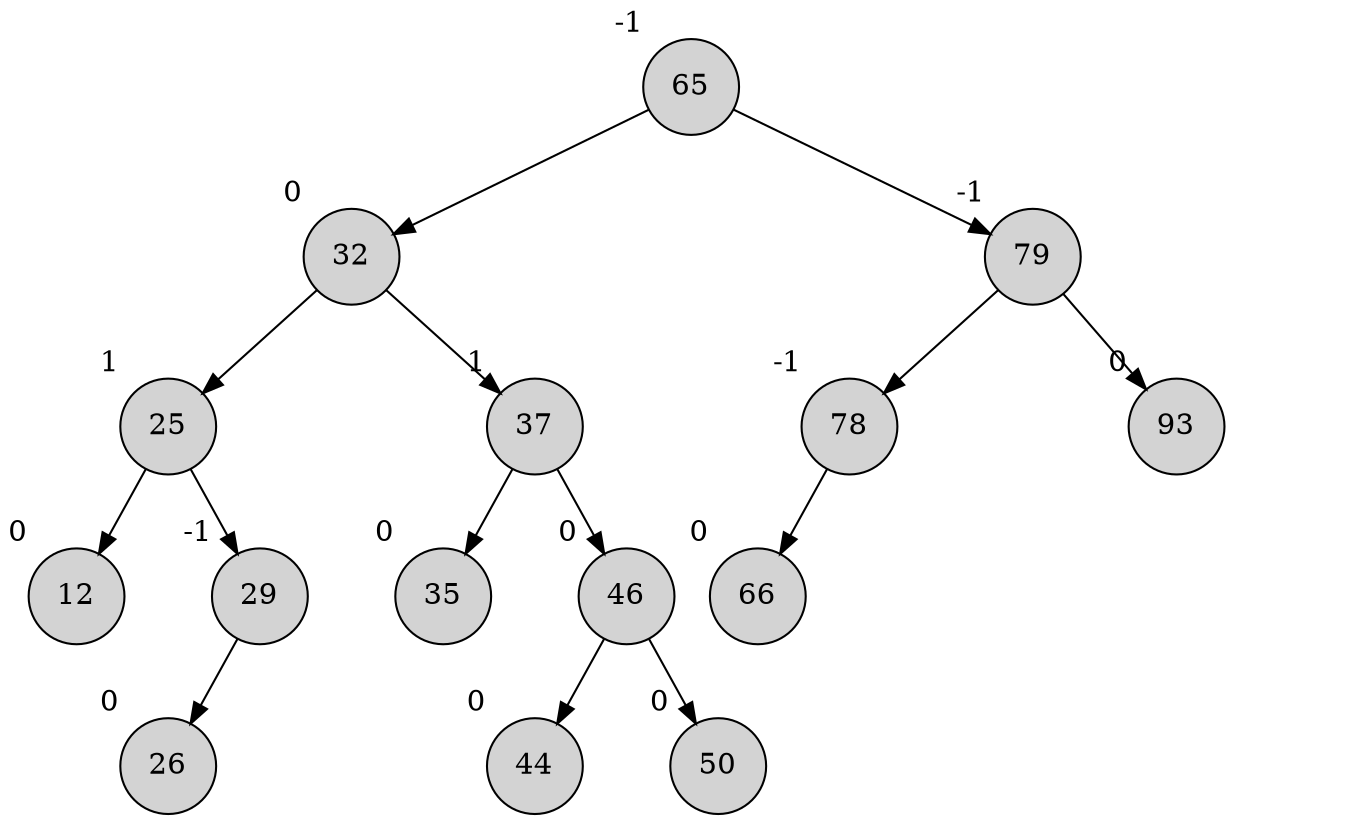 digraph {
    rankdir=TB;

    node [shape=circle style=filled]

    a1 -> b1;
    a1 -> b2;

    b1 -> c1;
    b1 -> c12 [style=invis weight=10];
    b1 -> c2;

    b2 -> c3;
    b2 -> c34 [style=invis weight=10];
    b2 -> c4;

    c1 -> d1;
    c1 -> d12 [style=invis weight=10];
    c1 -> d2;

    c2 -> d3;
    c2 -> d34 [style=invis weight=10];
    c2 -> d4;

    c3 -> d5;
    c3 -> d56 [style=invis weight=10];
    c3 -> d6 [style=invis];

    c4 -> d7 [style=invis];
    c4 -> d78 [style=invis];
    c4 -> d8 [style=invis];

    d2 -> e1
    d2 -> e12 [style=invis weight=10];
    d2 -> e2 [style=invis];

    d4 -> e3
    d4 -> e34 [style=invis weight=10];
    d4 -> e4


    a1 [label="65" xlabel=-1];
    b1 [label="32" xlabel=0];
    b2 [label="79" xlabel=-1];
    c1 [label="25" xlabel=1];
    c2 [label="37" xlabel=1];
    c3 [label="78" xlabel=-1];
    c4 [label="93" xlabel=0];
    d1 [label="12" xlabel=0];
    d2 [label="29" xlabel=-1];
    d3 [label="35" xlabel=0];
    d4 [label="46" xlabel=0];
    d5 [label="66" xlabel=0];

    d6 [style=invis];
    d7 [style=invis];
    d8 [style=invis];

    e1 [label="26" xlabel=0]
    e2 [style=invis]
    e3 [label="44" xlabel=0]
    e4 [label="50" xlabel=0]

    c12 [label="" width=.1 style=invis];
    c34 [label="" width=.1 style=invis];
    d12 [label="" width=.1 style=invis];
    d34 [label="" width=.1 style=invis];
    d56 [label="" width=.1 style=invis];
    d78 [label="" width=.1 style=invis];
    e12 [label="" width=.1 style=invis];
    e34 [label="" width=.1 style=invis];

    {rank = same; d1 d2 d3 d4 d5 d6 d7 d8 c12 c34 d12 d34 d56 d78}
}
